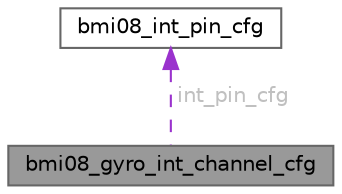 digraph "bmi08_gyro_int_channel_cfg"
{
 // LATEX_PDF_SIZE
  bgcolor="transparent";
  edge [fontname=Helvetica,fontsize=10,labelfontname=Helvetica,labelfontsize=10];
  node [fontname=Helvetica,fontsize=10,shape=box,height=0.2,width=0.4];
  Node1 [id="Node000001",label="bmi08_gyro_int_channel_cfg",height=0.2,width=0.4,color="gray40", fillcolor="grey60", style="filled", fontcolor="black",tooltip="Interrupt channel structure for gyro."];
  Node2 -> Node1 [id="edge1_Node000001_Node000002",dir="back",color="darkorchid3",style="dashed",tooltip=" ",label=" int_pin_cfg",fontcolor="grey" ];
  Node2 [id="Node000002",label="bmi08_int_pin_cfg",height=0.2,width=0.4,color="gray40", fillcolor="white", style="filled",URL="$structbmi08__int__pin__cfg.html",tooltip="Interrupt pin configuration structure."];
}
